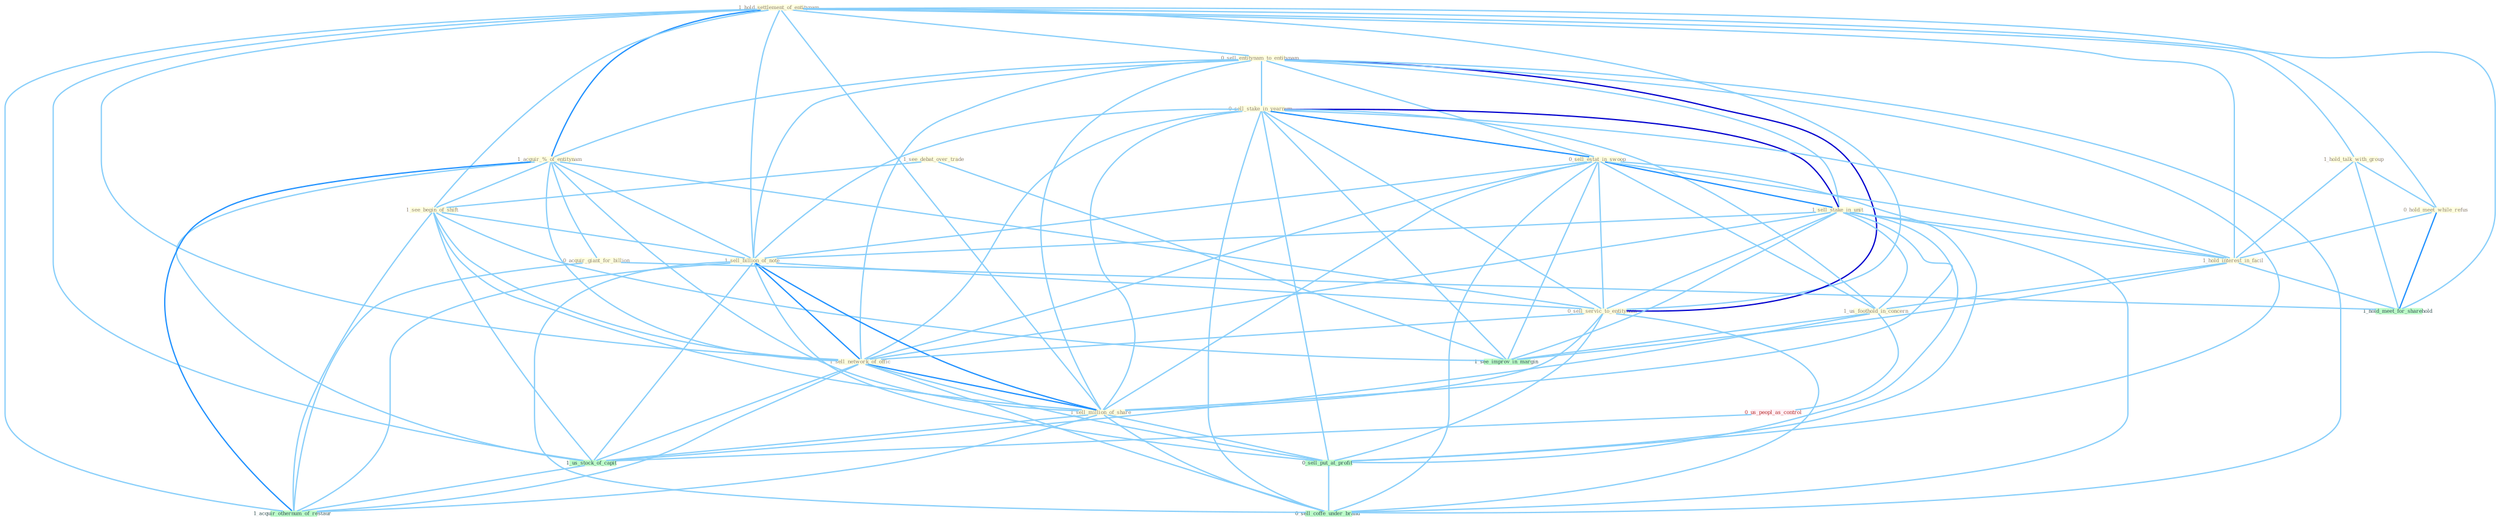 Graph G{ 
    node
    [shape=polygon,style=filled,width=.5,height=.06,color="#BDFCC9",fixedsize=true,fontsize=4,
    fontcolor="#2f4f4f"];
    {node
    [color="#ffffe0", fontcolor="#8b7d6b"] "1_hold_settlement_of_entitynam " "1_see_debat_over_trade " "0_sell_entitynam_to_entitynam " "1_acquir_%_of_entitynam " "0_sell_stake_in_yearnum " "1_see_begin_of_shift " "1_hold_talk_with_group " "0_sell_estat_in_swoop " "0_hold_meet_while_refus " "1_sell_stake_in_unit " "1_hold_interest_in_facil " "1_sell_billion_of_note " "1_us_foothold_in_concern " "0_sell_servic_to_entitynam " "1_sell_network_of_offic " "1_sell_million_of_share " "0_acquir_giant_for_billion "}
{node [color="#fff0f5", fontcolor="#b22222"] "0_us_peopl_as_control "}
edge [color="#B0E2FF"];

	"1_hold_settlement_of_entitynam " -- "0_sell_entitynam_to_entitynam " [w="1", color="#87cefa" ];
	"1_hold_settlement_of_entitynam " -- "1_acquir_%_of_entitynam " [w="2", color="#1e90ff" , len=0.8];
	"1_hold_settlement_of_entitynam " -- "1_see_begin_of_shift " [w="1", color="#87cefa" ];
	"1_hold_settlement_of_entitynam " -- "1_hold_talk_with_group " [w="1", color="#87cefa" ];
	"1_hold_settlement_of_entitynam " -- "0_hold_meet_while_refus " [w="1", color="#87cefa" ];
	"1_hold_settlement_of_entitynam " -- "1_hold_interest_in_facil " [w="1", color="#87cefa" ];
	"1_hold_settlement_of_entitynam " -- "1_sell_billion_of_note " [w="1", color="#87cefa" ];
	"1_hold_settlement_of_entitynam " -- "0_sell_servic_to_entitynam " [w="1", color="#87cefa" ];
	"1_hold_settlement_of_entitynam " -- "1_sell_network_of_offic " [w="1", color="#87cefa" ];
	"1_hold_settlement_of_entitynam " -- "1_sell_million_of_share " [w="1", color="#87cefa" ];
	"1_hold_settlement_of_entitynam " -- "1_us_stock_of_capit " [w="1", color="#87cefa" ];
	"1_hold_settlement_of_entitynam " -- "1_hold_meet_for_sharehold " [w="1", color="#87cefa" ];
	"1_hold_settlement_of_entitynam " -- "1_acquir_othernum_of_restaur " [w="1", color="#87cefa" ];
	"1_see_debat_over_trade " -- "1_see_begin_of_shift " [w="1", color="#87cefa" ];
	"1_see_debat_over_trade " -- "1_see_improv_in_margin " [w="1", color="#87cefa" ];
	"0_sell_entitynam_to_entitynam " -- "1_acquir_%_of_entitynam " [w="1", color="#87cefa" ];
	"0_sell_entitynam_to_entitynam " -- "0_sell_stake_in_yearnum " [w="1", color="#87cefa" ];
	"0_sell_entitynam_to_entitynam " -- "0_sell_estat_in_swoop " [w="1", color="#87cefa" ];
	"0_sell_entitynam_to_entitynam " -- "1_sell_stake_in_unit " [w="1", color="#87cefa" ];
	"0_sell_entitynam_to_entitynam " -- "1_sell_billion_of_note " [w="1", color="#87cefa" ];
	"0_sell_entitynam_to_entitynam " -- "0_sell_servic_to_entitynam " [w="3", color="#0000cd" , len=0.6];
	"0_sell_entitynam_to_entitynam " -- "1_sell_network_of_offic " [w="1", color="#87cefa" ];
	"0_sell_entitynam_to_entitynam " -- "1_sell_million_of_share " [w="1", color="#87cefa" ];
	"0_sell_entitynam_to_entitynam " -- "0_sell_put_at_profit " [w="1", color="#87cefa" ];
	"0_sell_entitynam_to_entitynam " -- "0_sell_coffe_under_brand " [w="1", color="#87cefa" ];
	"1_acquir_%_of_entitynam " -- "1_see_begin_of_shift " [w="1", color="#87cefa" ];
	"1_acquir_%_of_entitynam " -- "1_sell_billion_of_note " [w="1", color="#87cefa" ];
	"1_acquir_%_of_entitynam " -- "0_sell_servic_to_entitynam " [w="1", color="#87cefa" ];
	"1_acquir_%_of_entitynam " -- "1_sell_network_of_offic " [w="1", color="#87cefa" ];
	"1_acquir_%_of_entitynam " -- "1_sell_million_of_share " [w="1", color="#87cefa" ];
	"1_acquir_%_of_entitynam " -- "0_acquir_giant_for_billion " [w="1", color="#87cefa" ];
	"1_acquir_%_of_entitynam " -- "1_us_stock_of_capit " [w="1", color="#87cefa" ];
	"1_acquir_%_of_entitynam " -- "1_acquir_othernum_of_restaur " [w="2", color="#1e90ff" , len=0.8];
	"0_sell_stake_in_yearnum " -- "0_sell_estat_in_swoop " [w="2", color="#1e90ff" , len=0.8];
	"0_sell_stake_in_yearnum " -- "1_sell_stake_in_unit " [w="3", color="#0000cd" , len=0.6];
	"0_sell_stake_in_yearnum " -- "1_hold_interest_in_facil " [w="1", color="#87cefa" ];
	"0_sell_stake_in_yearnum " -- "1_sell_billion_of_note " [w="1", color="#87cefa" ];
	"0_sell_stake_in_yearnum " -- "1_us_foothold_in_concern " [w="1", color="#87cefa" ];
	"0_sell_stake_in_yearnum " -- "0_sell_servic_to_entitynam " [w="1", color="#87cefa" ];
	"0_sell_stake_in_yearnum " -- "1_sell_network_of_offic " [w="1", color="#87cefa" ];
	"0_sell_stake_in_yearnum " -- "1_sell_million_of_share " [w="1", color="#87cefa" ];
	"0_sell_stake_in_yearnum " -- "0_sell_put_at_profit " [w="1", color="#87cefa" ];
	"0_sell_stake_in_yearnum " -- "1_see_improv_in_margin " [w="1", color="#87cefa" ];
	"0_sell_stake_in_yearnum " -- "0_sell_coffe_under_brand " [w="1", color="#87cefa" ];
	"1_see_begin_of_shift " -- "1_sell_billion_of_note " [w="1", color="#87cefa" ];
	"1_see_begin_of_shift " -- "1_sell_network_of_offic " [w="1", color="#87cefa" ];
	"1_see_begin_of_shift " -- "1_sell_million_of_share " [w="1", color="#87cefa" ];
	"1_see_begin_of_shift " -- "1_us_stock_of_capit " [w="1", color="#87cefa" ];
	"1_see_begin_of_shift " -- "1_see_improv_in_margin " [w="1", color="#87cefa" ];
	"1_see_begin_of_shift " -- "1_acquir_othernum_of_restaur " [w="1", color="#87cefa" ];
	"1_hold_talk_with_group " -- "0_hold_meet_while_refus " [w="1", color="#87cefa" ];
	"1_hold_talk_with_group " -- "1_hold_interest_in_facil " [w="1", color="#87cefa" ];
	"1_hold_talk_with_group " -- "1_hold_meet_for_sharehold " [w="1", color="#87cefa" ];
	"0_sell_estat_in_swoop " -- "1_sell_stake_in_unit " [w="2", color="#1e90ff" , len=0.8];
	"0_sell_estat_in_swoop " -- "1_hold_interest_in_facil " [w="1", color="#87cefa" ];
	"0_sell_estat_in_swoop " -- "1_sell_billion_of_note " [w="1", color="#87cefa" ];
	"0_sell_estat_in_swoop " -- "1_us_foothold_in_concern " [w="1", color="#87cefa" ];
	"0_sell_estat_in_swoop " -- "0_sell_servic_to_entitynam " [w="1", color="#87cefa" ];
	"0_sell_estat_in_swoop " -- "1_sell_network_of_offic " [w="1", color="#87cefa" ];
	"0_sell_estat_in_swoop " -- "1_sell_million_of_share " [w="1", color="#87cefa" ];
	"0_sell_estat_in_swoop " -- "0_sell_put_at_profit " [w="1", color="#87cefa" ];
	"0_sell_estat_in_swoop " -- "1_see_improv_in_margin " [w="1", color="#87cefa" ];
	"0_sell_estat_in_swoop " -- "0_sell_coffe_under_brand " [w="1", color="#87cefa" ];
	"0_hold_meet_while_refus " -- "1_hold_interest_in_facil " [w="1", color="#87cefa" ];
	"0_hold_meet_while_refus " -- "1_hold_meet_for_sharehold " [w="2", color="#1e90ff" , len=0.8];
	"1_sell_stake_in_unit " -- "1_hold_interest_in_facil " [w="1", color="#87cefa" ];
	"1_sell_stake_in_unit " -- "1_sell_billion_of_note " [w="1", color="#87cefa" ];
	"1_sell_stake_in_unit " -- "1_us_foothold_in_concern " [w="1", color="#87cefa" ];
	"1_sell_stake_in_unit " -- "0_sell_servic_to_entitynam " [w="1", color="#87cefa" ];
	"1_sell_stake_in_unit " -- "1_sell_network_of_offic " [w="1", color="#87cefa" ];
	"1_sell_stake_in_unit " -- "1_sell_million_of_share " [w="1", color="#87cefa" ];
	"1_sell_stake_in_unit " -- "0_sell_put_at_profit " [w="1", color="#87cefa" ];
	"1_sell_stake_in_unit " -- "1_see_improv_in_margin " [w="1", color="#87cefa" ];
	"1_sell_stake_in_unit " -- "0_sell_coffe_under_brand " [w="1", color="#87cefa" ];
	"1_hold_interest_in_facil " -- "1_us_foothold_in_concern " [w="1", color="#87cefa" ];
	"1_hold_interest_in_facil " -- "1_see_improv_in_margin " [w="1", color="#87cefa" ];
	"1_hold_interest_in_facil " -- "1_hold_meet_for_sharehold " [w="1", color="#87cefa" ];
	"1_sell_billion_of_note " -- "0_sell_servic_to_entitynam " [w="1", color="#87cefa" ];
	"1_sell_billion_of_note " -- "1_sell_network_of_offic " [w="2", color="#1e90ff" , len=0.8];
	"1_sell_billion_of_note " -- "1_sell_million_of_share " [w="2", color="#1e90ff" , len=0.8];
	"1_sell_billion_of_note " -- "0_sell_put_at_profit " [w="1", color="#87cefa" ];
	"1_sell_billion_of_note " -- "1_us_stock_of_capit " [w="1", color="#87cefa" ];
	"1_sell_billion_of_note " -- "0_sell_coffe_under_brand " [w="1", color="#87cefa" ];
	"1_sell_billion_of_note " -- "1_acquir_othernum_of_restaur " [w="1", color="#87cefa" ];
	"1_us_foothold_in_concern " -- "0_us_peopl_as_control " [w="1", color="#87cefa" ];
	"1_us_foothold_in_concern " -- "1_us_stock_of_capit " [w="1", color="#87cefa" ];
	"1_us_foothold_in_concern " -- "1_see_improv_in_margin " [w="1", color="#87cefa" ];
	"0_sell_servic_to_entitynam " -- "1_sell_network_of_offic " [w="1", color="#87cefa" ];
	"0_sell_servic_to_entitynam " -- "1_sell_million_of_share " [w="1", color="#87cefa" ];
	"0_sell_servic_to_entitynam " -- "0_sell_put_at_profit " [w="1", color="#87cefa" ];
	"0_sell_servic_to_entitynam " -- "0_sell_coffe_under_brand " [w="1", color="#87cefa" ];
	"1_sell_network_of_offic " -- "1_sell_million_of_share " [w="2", color="#1e90ff" , len=0.8];
	"1_sell_network_of_offic " -- "0_sell_put_at_profit " [w="1", color="#87cefa" ];
	"1_sell_network_of_offic " -- "1_us_stock_of_capit " [w="1", color="#87cefa" ];
	"1_sell_network_of_offic " -- "0_sell_coffe_under_brand " [w="1", color="#87cefa" ];
	"1_sell_network_of_offic " -- "1_acquir_othernum_of_restaur " [w="1", color="#87cefa" ];
	"1_sell_million_of_share " -- "0_sell_put_at_profit " [w="1", color="#87cefa" ];
	"1_sell_million_of_share " -- "1_us_stock_of_capit " [w="1", color="#87cefa" ];
	"1_sell_million_of_share " -- "0_sell_coffe_under_brand " [w="1", color="#87cefa" ];
	"1_sell_million_of_share " -- "1_acquir_othernum_of_restaur " [w="1", color="#87cefa" ];
	"0_acquir_giant_for_billion " -- "1_hold_meet_for_sharehold " [w="1", color="#87cefa" ];
	"0_acquir_giant_for_billion " -- "1_acquir_othernum_of_restaur " [w="1", color="#87cefa" ];
	"0_us_peopl_as_control " -- "1_us_stock_of_capit " [w="1", color="#87cefa" ];
	"0_sell_put_at_profit " -- "0_sell_coffe_under_brand " [w="1", color="#87cefa" ];
	"1_us_stock_of_capit " -- "1_acquir_othernum_of_restaur " [w="1", color="#87cefa" ];
}